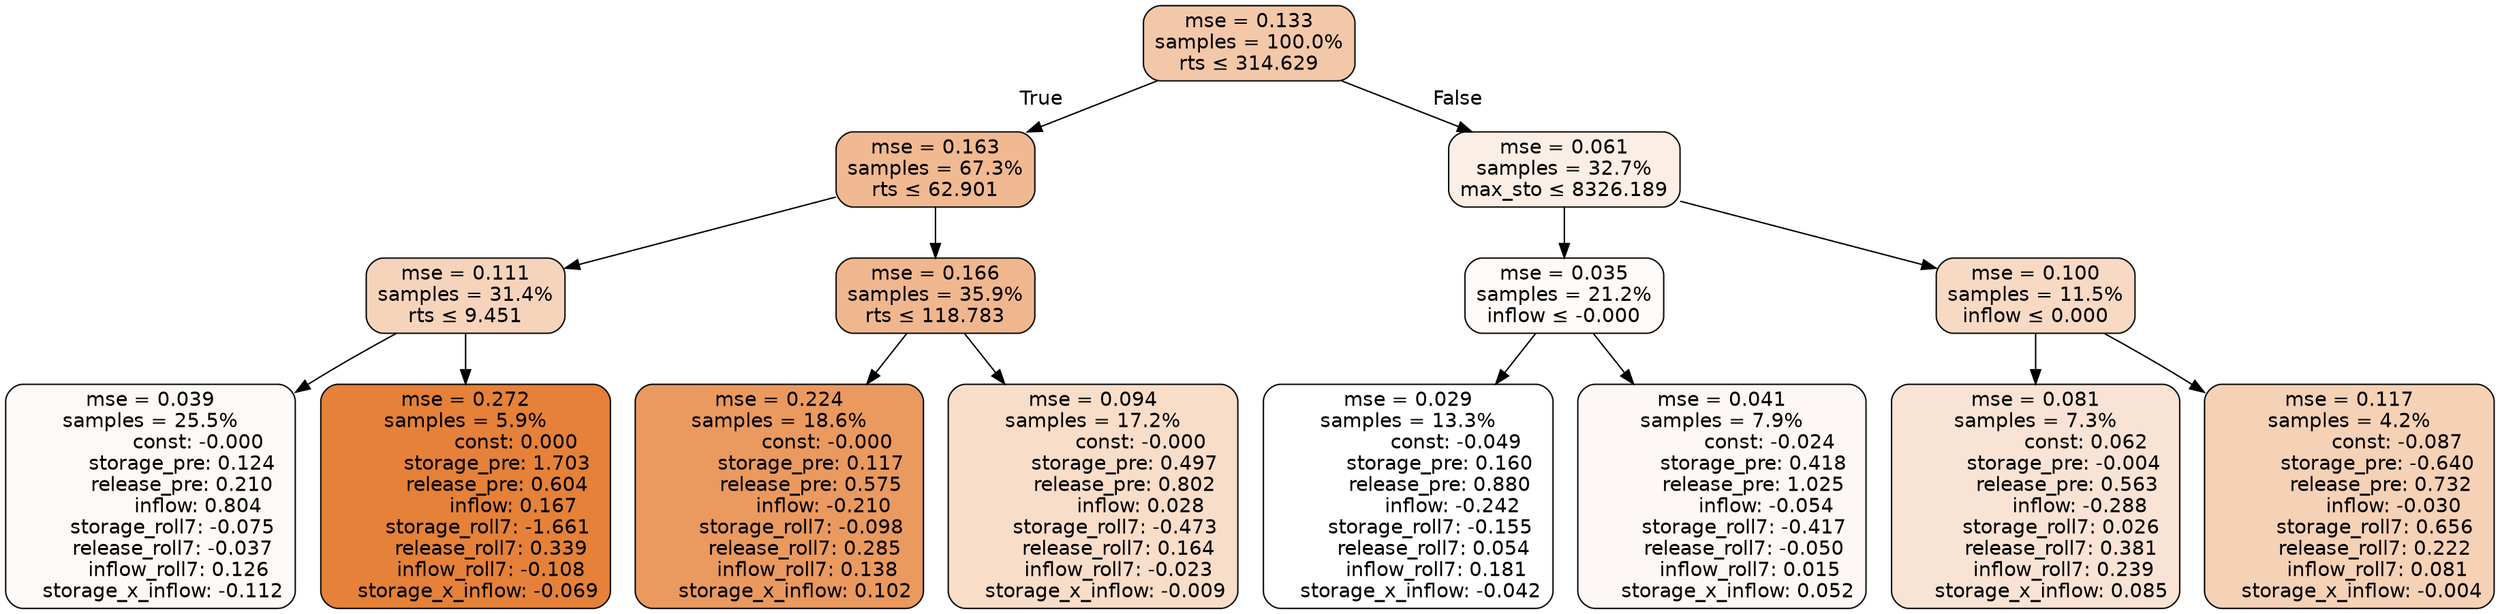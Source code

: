 digraph tree {
bgcolor="transparent"
node [shape=rectangle, style="filled, rounded", color="black", fontname=helvetica] ;
edge [fontname=helvetica] ;
	"0" [label="mse = 0.133
samples = 100.0%
rts &le; 314.629", fillcolor="#f3c8a9"]
	"1" [label="mse = 0.163
samples = 67.3%
rts &le; 62.901", fillcolor="#f0b991"]
	"2" [label="mse = 0.111
samples = 31.4%
rts &le; 9.451", fillcolor="#f6d4bc"]
	"3" [label="mse = 0.039
samples = 25.5%
               const: -0.000
          storage_pre: 0.124
          release_pre: 0.210
               inflow: 0.804
       storage_roll7: -0.075
       release_roll7: -0.037
         inflow_roll7: 0.126
    storage_x_inflow: -0.112", fillcolor="#fdf9f6"]
	"4" [label="mse = 0.272
samples = 5.9%
                const: 0.000
          storage_pre: 1.703
          release_pre: 0.604
               inflow: 0.167
       storage_roll7: -1.661
        release_roll7: 0.339
        inflow_roll7: -0.108
    storage_x_inflow: -0.069", fillcolor="#e58139"]
	"5" [label="mse = 0.166
samples = 35.9%
rts &le; 118.783", fillcolor="#f0b78f"]
	"6" [label="mse = 0.224
samples = 18.6%
               const: -0.000
          storage_pre: 0.117
          release_pre: 0.575
              inflow: -0.210
       storage_roll7: -0.098
        release_roll7: 0.285
         inflow_roll7: 0.138
     storage_x_inflow: 0.102", fillcolor="#ea995f"]
	"7" [label="mse = 0.094
samples = 17.2%
               const: -0.000
          storage_pre: 0.497
          release_pre: 0.802
               inflow: 0.028
       storage_roll7: -0.473
        release_roll7: 0.164
        inflow_roll7: -0.023
    storage_x_inflow: -0.009", fillcolor="#f8ddc9"]
	"8" [label="mse = 0.061
samples = 32.7%
max_sto &le; 8326.189", fillcolor="#fbeee4"]
	"9" [label="mse = 0.035
samples = 21.2%
inflow &le; -0.000", fillcolor="#fefbf9"]
	"10" [label="mse = 0.029
samples = 13.3%
               const: -0.049
          storage_pre: 0.160
          release_pre: 0.880
              inflow: -0.242
       storage_roll7: -0.155
        release_roll7: 0.054
         inflow_roll7: 0.181
    storage_x_inflow: -0.042", fillcolor="#ffffff"]
	"11" [label="mse = 0.041
samples = 7.9%
               const: -0.024
          storage_pre: 0.418
          release_pre: 1.025
              inflow: -0.054
       storage_roll7: -0.417
       release_roll7: -0.050
         inflow_roll7: 0.015
     storage_x_inflow: 0.052", fillcolor="#fdf8f5"]
	"12" [label="mse = 0.100
samples = 11.5%
inflow &le; 0.000", fillcolor="#f7d9c4"]
	"13" [label="mse = 0.081
samples = 7.3%
                const: 0.062
         storage_pre: -0.004
          release_pre: 0.563
              inflow: -0.288
        storage_roll7: 0.026
        release_roll7: 0.381
         inflow_roll7: 0.239
     storage_x_inflow: 0.085", fillcolor="#f9e3d4"]
	"14" [label="mse = 0.117
samples = 4.2%
               const: -0.087
         storage_pre: -0.640
          release_pre: 0.732
              inflow: -0.030
        storage_roll7: 0.656
        release_roll7: 0.222
         inflow_roll7: 0.081
    storage_x_inflow: -0.004", fillcolor="#f5d1b6"]

	"0" -> "1" [labeldistance=2.5, labelangle=45, headlabel="True"]
	"1" -> "2"
	"2" -> "3"
	"2" -> "4"
	"1" -> "5"
	"5" -> "6"
	"5" -> "7"
	"0" -> "8" [labeldistance=2.5, labelangle=-45, headlabel="False"]
	"8" -> "9"
	"9" -> "10"
	"9" -> "11"
	"8" -> "12"
	"12" -> "13"
	"12" -> "14"
}